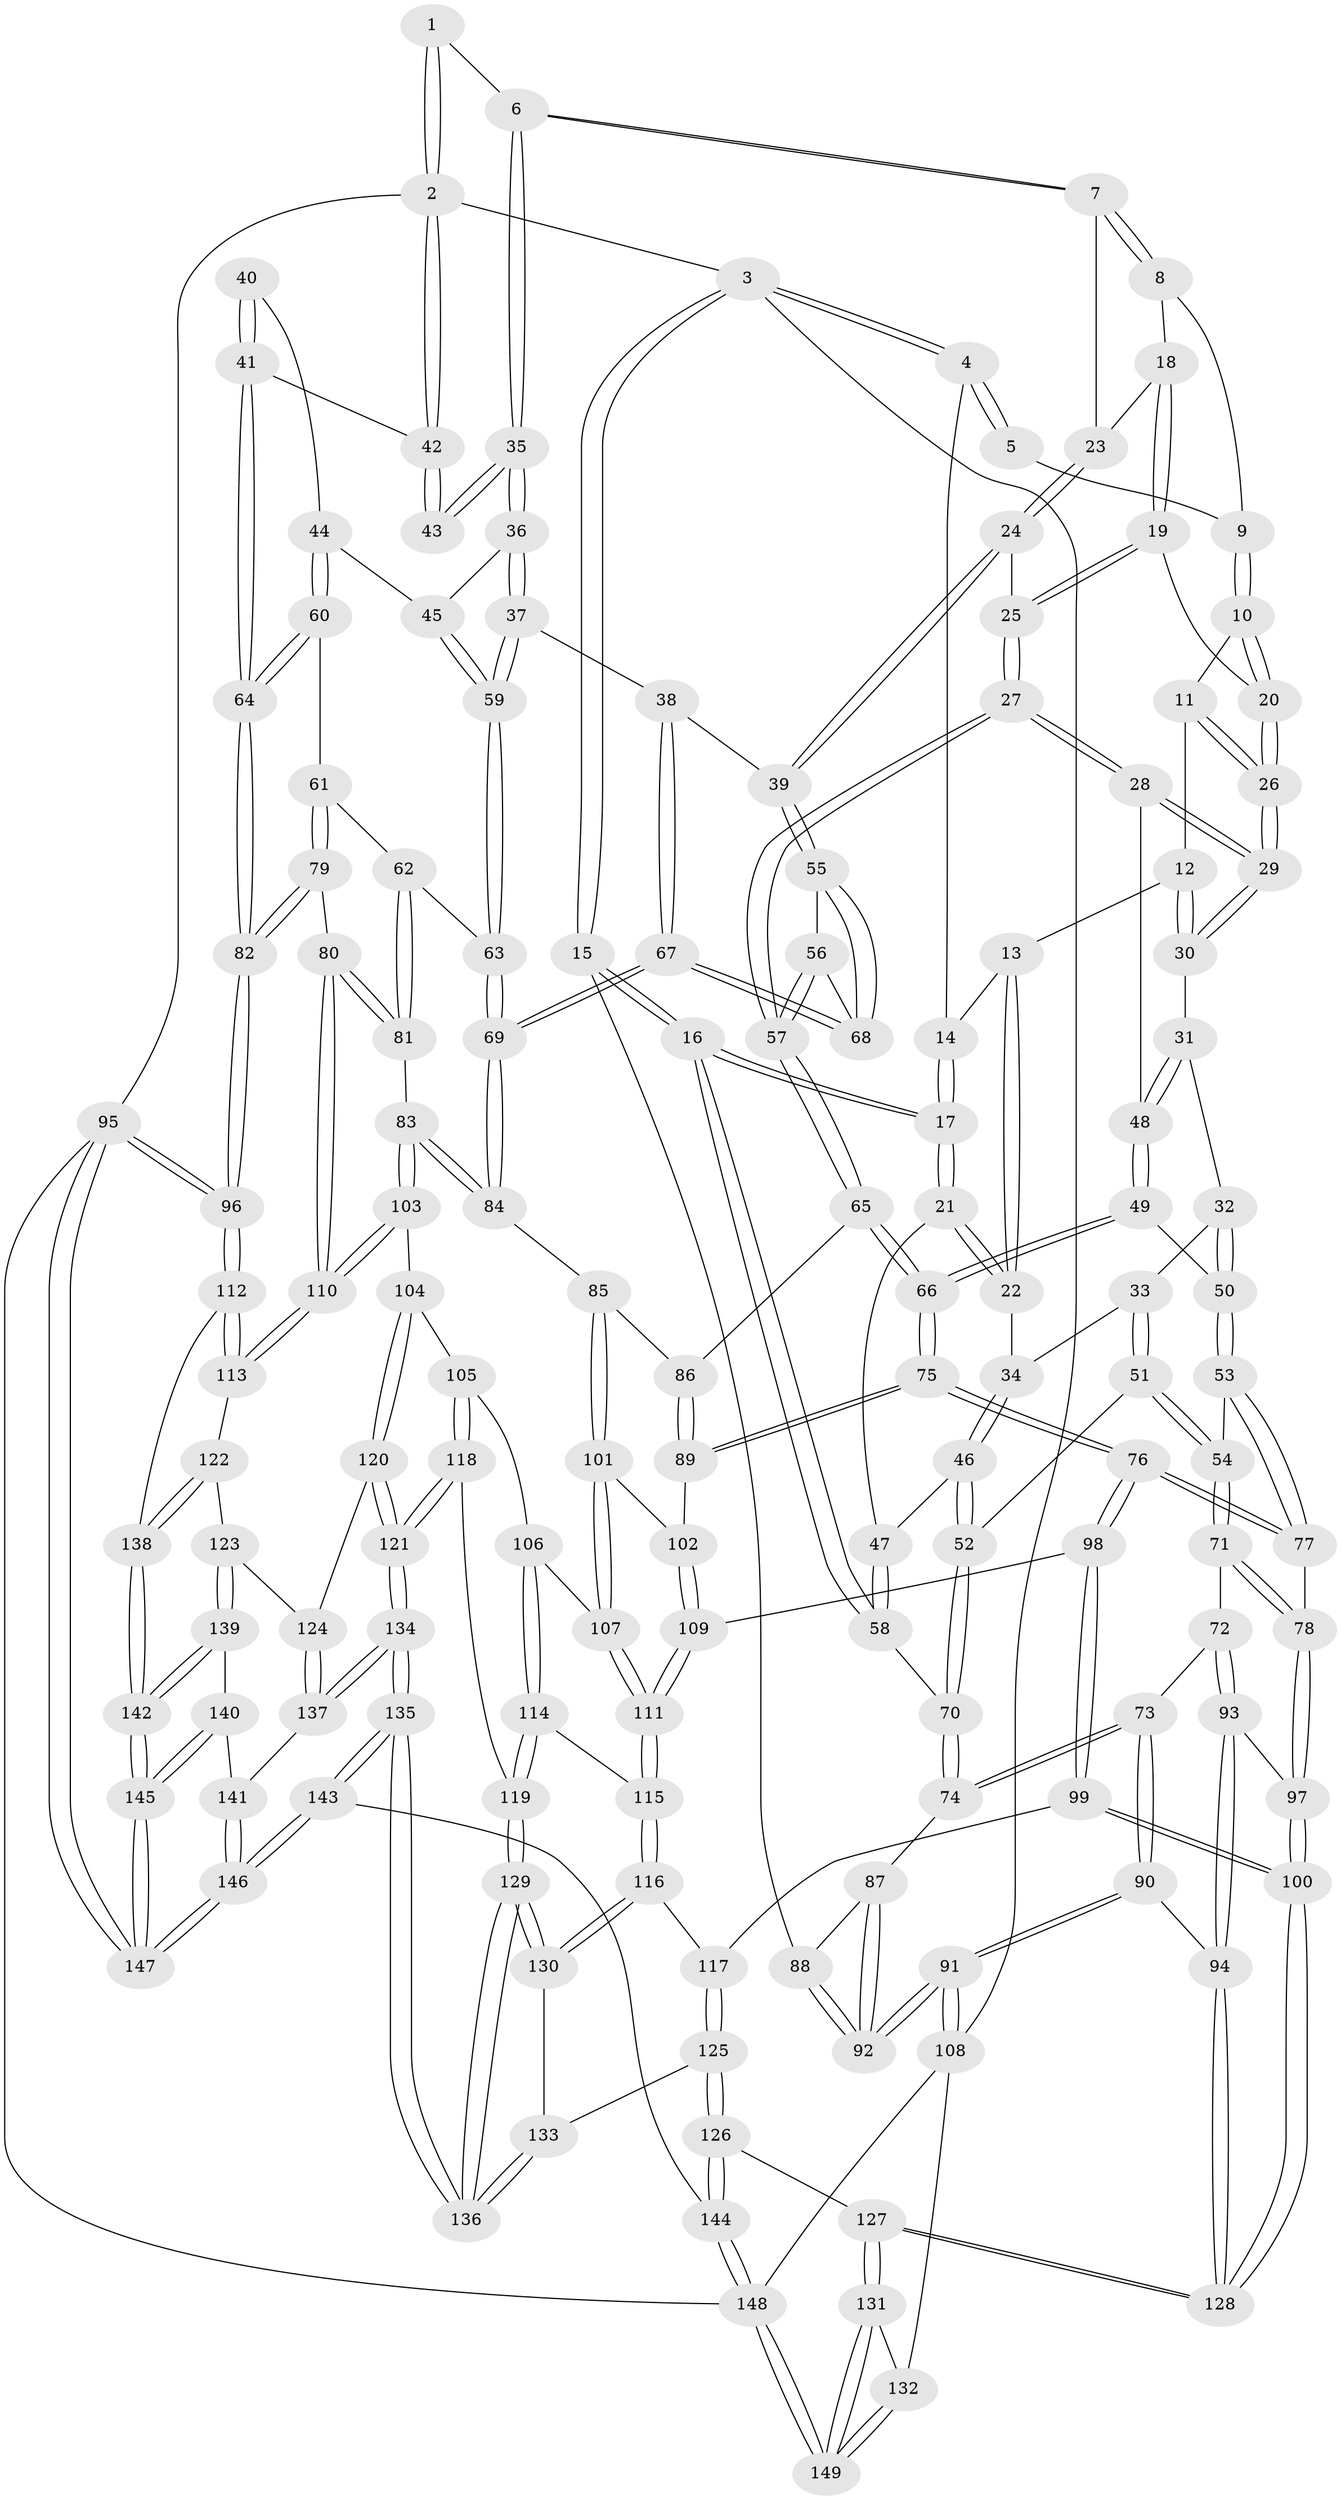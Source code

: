 // coarse degree distribution, {3: 0.3333333333333333, 6: 0.03333333333333333, 4: 0.5333333333333333, 2: 0.03333333333333333, 5: 0.06666666666666667}
// Generated by graph-tools (version 1.1) at 2025/38/03/04/25 23:38:29]
// undirected, 149 vertices, 369 edges
graph export_dot {
  node [color=gray90,style=filled];
  1 [pos="+0.7764470547391659+0"];
  2 [pos="+1+0"];
  3 [pos="+0+0"];
  4 [pos="+0.29749271644862035+0"];
  5 [pos="+0.4052271535806139+0"];
  6 [pos="+0.7625440977057094+0.11904329665083528"];
  7 [pos="+0.73359561947794+0.11816012951868839"];
  8 [pos="+0.521872369767062+0.03831580889120143"];
  9 [pos="+0.41643036156619706+0"];
  10 [pos="+0.40818363898493326+0.14849236671819094"];
  11 [pos="+0.3615555742346992+0.17631812086545287"];
  12 [pos="+0.34192803315486275+0.17878225749407484"];
  13 [pos="+0.2570225688337874+0"];
  14 [pos="+0.27228397037620694+0"];
  15 [pos="+0+0.18392734275965467"];
  16 [pos="+0+0.18548201163036726"];
  17 [pos="+0+0.17837597001549216"];
  18 [pos="+0.5193929364467832+0.12015549992147896"];
  19 [pos="+0.5015036838170467+0.15656905610323438"];
  20 [pos="+0.4699725406338424+0.17546518676252995"];
  21 [pos="+0.009735309603523699+0.18304762099332222"];
  22 [pos="+0.17317864458708426+0.15892072079325256"];
  23 [pos="+0.6066519988978671+0.17573082614160182"];
  24 [pos="+0.5807288570297565+0.24795511696609634"];
  25 [pos="+0.5593417636794391+0.2523151476682436"];
  26 [pos="+0.4440655013504082+0.23522921616810005"];
  27 [pos="+0.5034430135809979+0.3088790702410387"];
  28 [pos="+0.45039361853347326+0.2819199949024905"];
  29 [pos="+0.4436794287519389+0.25904891899610316"];
  30 [pos="+0.32078296865729433+0.22263533653153939"];
  31 [pos="+0.31510790789180243+0.2288627546230148"];
  32 [pos="+0.29389806082305164+0.23792377362729403"];
  33 [pos="+0.28711855087060767+0.2385208403901967"];
  34 [pos="+0.19537430388943208+0.19847150794298013"];
  35 [pos="+0.7800179599998579+0.14340485703683833"];
  36 [pos="+0.7805398906991485+0.19729760109633054"];
  37 [pos="+0.6906161059945236+0.28417382046517875"];
  38 [pos="+0.685183520518469+0.2871552663163152"];
  39 [pos="+0.6721005196620917+0.29004240506747286"];
  40 [pos="+0.9875117277316711+0.2032848658557635"];
  41 [pos="+1+0.2744179967635035"];
  42 [pos="+1+0"];
  43 [pos="+0.885993928248328+0.12272420184449308"];
  44 [pos="+0.8589592858862518+0.27591161541537484"];
  45 [pos="+0.8292219565167056+0.25773641997142505"];
  46 [pos="+0.16789623762853917+0.3105676921942821"];
  47 [pos="+0.12323922340587891+0.2977013180738598"];
  48 [pos="+0.38764779646188274+0.31787659257360024"];
  49 [pos="+0.34580748924556903+0.38904074357605206"];
  50 [pos="+0.3358122178394431+0.3899047072818824"];
  51 [pos="+0.2208325329351684+0.3758489878721323"];
  52 [pos="+0.1954578647460715+0.37144245242701474"];
  53 [pos="+0.31509748473301397+0.39685243894661354"];
  54 [pos="+0.22160346537581224+0.3762950319081068"];
  55 [pos="+0.6544645478432972+0.31242071677310773"];
  56 [pos="+0.5633501911902739+0.3966717871611914"];
  57 [pos="+0.5294613885895412+0.40161638934430016"];
  58 [pos="+0.045361310592176685+0.34959341404557476"];
  59 [pos="+0.7772033837304277+0.4091237456557335"];
  60 [pos="+0.9233885961881179+0.3434180875903118"];
  61 [pos="+0.8548638165552404+0.42897157322489887"];
  62 [pos="+0.8234521441622111+0.43044712691734216"];
  63 [pos="+0.7776801203099346+0.4240585588106219"];
  64 [pos="+1+0.3906717403270108"];
  65 [pos="+0.521075343363225+0.4145912203027586"];
  66 [pos="+0.44718579141960935+0.45614163681437814"];
  67 [pos="+0.7071300418621954+0.46563036457395107"];
  68 [pos="+0.6654830240672832+0.4393756546640474"];
  69 [pos="+0.7132331141226216+0.4723258539470553"];
  70 [pos="+0.1135069533739575+0.42921555966805314"];
  71 [pos="+0.22952652901808115+0.5271566569416114"];
  72 [pos="+0.12170662432800099+0.4970192850284696"];
  73 [pos="+0.11070752978880018+0.4799045419461742"];
  74 [pos="+0.10255357929664759+0.4583648226552309"];
  75 [pos="+0.42715883754926476+0.5479310551714648"];
  76 [pos="+0.40726817708329033+0.5772515486216322"];
  77 [pos="+0.2970243463494166+0.5067213204530023"];
  78 [pos="+0.23545455865091644+0.5325192913957072"];
  79 [pos="+0.9069897967983719+0.5104227722219312"];
  80 [pos="+0.8733238063793081+0.5618589571540004"];
  81 [pos="+0.8248684841075647+0.4959040681270083"];
  82 [pos="+1+0.43917558347326596"];
  83 [pos="+0.7280881961041287+0.5363229659974231"];
  84 [pos="+0.7095227627532583+0.5056587664662352"];
  85 [pos="+0.6933684629333894+0.510919138393688"];
  86 [pos="+0.5668369590736889+0.4930015811736383"];
  87 [pos="+0.087533344357993+0.46024165441321835"];
  88 [pos="+0+0.3453725263245698"];
  89 [pos="+0.5615558532993284+0.563085555949158"];
  90 [pos="+0+0.6570073020003352"];
  91 [pos="+0+0.6841248771821208"];
  92 [pos="+0+0.631851750634048"];
  93 [pos="+0.11711601840619061+0.5968305796127642"];
  94 [pos="+0.030509380712664985+0.6533807504914928"];
  95 [pos="+1+1"];
  96 [pos="+1+0.7059594805458139"];
  97 [pos="+0.23136024589359572+0.6382299389977406"];
  98 [pos="+0.40704271786967827+0.5787936071454689"];
  99 [pos="+0.39787468825660693+0.6015141854781791"];
  100 [pos="+0.2441157244433127+0.6594580920672188"];
  101 [pos="+0.5987989714817903+0.5796012915204424"];
  102 [pos="+0.5636585797892026+0.5656836994581269"];
  103 [pos="+0.7596385352972792+0.598226311957951"];
  104 [pos="+0.7567968587642455+0.6014926015412476"];
  105 [pos="+0.681735332258027+0.6418803672943065"];
  106 [pos="+0.6397766912662574+0.6382287970461563"];
  107 [pos="+0.6131940467728064+0.620731982201919"];
  108 [pos="+0+0.7990284120718837"];
  109 [pos="+0.530419275728675+0.630446318323917"];
  110 [pos="+0.8486937411219049+0.6148519943082358"];
  111 [pos="+0.5452971809724291+0.6739338356266779"];
  112 [pos="+1+0.7155875677919189"];
  113 [pos="+0.9179559847718332+0.7005947469182223"];
  114 [pos="+0.604651412183693+0.7126950588281763"];
  115 [pos="+0.540158674841673+0.6987371065581816"];
  116 [pos="+0.487693398609984+0.7402178852533206"];
  117 [pos="+0.4067774903945063+0.6274661228078973"];
  118 [pos="+0.6635409327169794+0.7636051052782341"];
  119 [pos="+0.6614133083754702+0.7631571460185401"];
  120 [pos="+0.7345357783060221+0.7716140555209636"];
  121 [pos="+0.6840338831018262+0.7782943414831106"];
  122 [pos="+0.8487308364631937+0.7786839125417959"];
  123 [pos="+0.8426880396274573+0.7831834655294744"];
  124 [pos="+0.7561094711880272+0.7795363318164585"];
  125 [pos="+0.3268397368346494+0.8034932802997758"];
  126 [pos="+0.29267184269344815+0.8108148328460536"];
  127 [pos="+0.226845772348631+0.8091517792969609"];
  128 [pos="+0.22258805027519338+0.7870610799293462"];
  129 [pos="+0.5153352467328175+0.8240396115229552"];
  130 [pos="+0.4815707056818386+0.773187502980342"];
  131 [pos="+0.2236933495589565+0.8138565832186859"];
  132 [pos="+0+0.8530753386596491"];
  133 [pos="+0.33641397908327164+0.8038214771288867"];
  134 [pos="+0.6529557121705005+0.9137365728112076"];
  135 [pos="+0.5575658581637806+1"];
  136 [pos="+0.5494915678364712+1"];
  137 [pos="+0.7490669620197962+0.883327965002795"];
  138 [pos="+0.9364166976343566+0.8743892088490846"];
  139 [pos="+0.8419327728428692+0.7939109106954596"];
  140 [pos="+0.802235731057039+0.8802799246443076"];
  141 [pos="+0.7681342423411187+0.8908501753717338"];
  142 [pos="+0.9074992603771903+0.9879829319140453"];
  143 [pos="+0.5490652016032087+1"];
  144 [pos="+0.544751192438353+1"];
  145 [pos="+0.9081056525490948+1"];
  146 [pos="+0.8123160851250242+1"];
  147 [pos="+0.9672031769196686+1"];
  148 [pos="+0.23939761315021027+1"];
  149 [pos="+0.21490158194452416+1"];
  1 -- 2;
  1 -- 2;
  1 -- 6;
  2 -- 3;
  2 -- 42;
  2 -- 42;
  2 -- 95;
  3 -- 4;
  3 -- 4;
  3 -- 15;
  3 -- 15;
  3 -- 108;
  4 -- 5;
  4 -- 5;
  4 -- 14;
  5 -- 9;
  6 -- 7;
  6 -- 7;
  6 -- 35;
  6 -- 35;
  7 -- 8;
  7 -- 8;
  7 -- 23;
  8 -- 9;
  8 -- 18;
  9 -- 10;
  9 -- 10;
  10 -- 11;
  10 -- 20;
  10 -- 20;
  11 -- 12;
  11 -- 26;
  11 -- 26;
  12 -- 13;
  12 -- 30;
  12 -- 30;
  13 -- 14;
  13 -- 22;
  13 -- 22;
  14 -- 17;
  14 -- 17;
  15 -- 16;
  15 -- 16;
  15 -- 88;
  16 -- 17;
  16 -- 17;
  16 -- 58;
  16 -- 58;
  17 -- 21;
  17 -- 21;
  18 -- 19;
  18 -- 19;
  18 -- 23;
  19 -- 20;
  19 -- 25;
  19 -- 25;
  20 -- 26;
  20 -- 26;
  21 -- 22;
  21 -- 22;
  21 -- 47;
  22 -- 34;
  23 -- 24;
  23 -- 24;
  24 -- 25;
  24 -- 39;
  24 -- 39;
  25 -- 27;
  25 -- 27;
  26 -- 29;
  26 -- 29;
  27 -- 28;
  27 -- 28;
  27 -- 57;
  27 -- 57;
  28 -- 29;
  28 -- 29;
  28 -- 48;
  29 -- 30;
  29 -- 30;
  30 -- 31;
  31 -- 32;
  31 -- 48;
  31 -- 48;
  32 -- 33;
  32 -- 50;
  32 -- 50;
  33 -- 34;
  33 -- 51;
  33 -- 51;
  34 -- 46;
  34 -- 46;
  35 -- 36;
  35 -- 36;
  35 -- 43;
  35 -- 43;
  36 -- 37;
  36 -- 37;
  36 -- 45;
  37 -- 38;
  37 -- 59;
  37 -- 59;
  38 -- 39;
  38 -- 67;
  38 -- 67;
  39 -- 55;
  39 -- 55;
  40 -- 41;
  40 -- 41;
  40 -- 44;
  41 -- 42;
  41 -- 64;
  41 -- 64;
  42 -- 43;
  42 -- 43;
  44 -- 45;
  44 -- 60;
  44 -- 60;
  45 -- 59;
  45 -- 59;
  46 -- 47;
  46 -- 52;
  46 -- 52;
  47 -- 58;
  47 -- 58;
  48 -- 49;
  48 -- 49;
  49 -- 50;
  49 -- 66;
  49 -- 66;
  50 -- 53;
  50 -- 53;
  51 -- 52;
  51 -- 54;
  51 -- 54;
  52 -- 70;
  52 -- 70;
  53 -- 54;
  53 -- 77;
  53 -- 77;
  54 -- 71;
  54 -- 71;
  55 -- 56;
  55 -- 68;
  55 -- 68;
  56 -- 57;
  56 -- 57;
  56 -- 68;
  57 -- 65;
  57 -- 65;
  58 -- 70;
  59 -- 63;
  59 -- 63;
  60 -- 61;
  60 -- 64;
  60 -- 64;
  61 -- 62;
  61 -- 79;
  61 -- 79;
  62 -- 63;
  62 -- 81;
  62 -- 81;
  63 -- 69;
  63 -- 69;
  64 -- 82;
  64 -- 82;
  65 -- 66;
  65 -- 66;
  65 -- 86;
  66 -- 75;
  66 -- 75;
  67 -- 68;
  67 -- 68;
  67 -- 69;
  67 -- 69;
  69 -- 84;
  69 -- 84;
  70 -- 74;
  70 -- 74;
  71 -- 72;
  71 -- 78;
  71 -- 78;
  72 -- 73;
  72 -- 93;
  72 -- 93;
  73 -- 74;
  73 -- 74;
  73 -- 90;
  73 -- 90;
  74 -- 87;
  75 -- 76;
  75 -- 76;
  75 -- 89;
  75 -- 89;
  76 -- 77;
  76 -- 77;
  76 -- 98;
  76 -- 98;
  77 -- 78;
  78 -- 97;
  78 -- 97;
  79 -- 80;
  79 -- 82;
  79 -- 82;
  80 -- 81;
  80 -- 81;
  80 -- 110;
  80 -- 110;
  81 -- 83;
  82 -- 96;
  82 -- 96;
  83 -- 84;
  83 -- 84;
  83 -- 103;
  83 -- 103;
  84 -- 85;
  85 -- 86;
  85 -- 101;
  85 -- 101;
  86 -- 89;
  86 -- 89;
  87 -- 88;
  87 -- 92;
  87 -- 92;
  88 -- 92;
  88 -- 92;
  89 -- 102;
  90 -- 91;
  90 -- 91;
  90 -- 94;
  91 -- 92;
  91 -- 92;
  91 -- 108;
  91 -- 108;
  93 -- 94;
  93 -- 94;
  93 -- 97;
  94 -- 128;
  94 -- 128;
  95 -- 96;
  95 -- 96;
  95 -- 147;
  95 -- 147;
  95 -- 148;
  96 -- 112;
  96 -- 112;
  97 -- 100;
  97 -- 100;
  98 -- 99;
  98 -- 99;
  98 -- 109;
  99 -- 100;
  99 -- 100;
  99 -- 117;
  100 -- 128;
  100 -- 128;
  101 -- 102;
  101 -- 107;
  101 -- 107;
  102 -- 109;
  102 -- 109;
  103 -- 104;
  103 -- 110;
  103 -- 110;
  104 -- 105;
  104 -- 120;
  104 -- 120;
  105 -- 106;
  105 -- 118;
  105 -- 118;
  106 -- 107;
  106 -- 114;
  106 -- 114;
  107 -- 111;
  107 -- 111;
  108 -- 132;
  108 -- 148;
  109 -- 111;
  109 -- 111;
  110 -- 113;
  110 -- 113;
  111 -- 115;
  111 -- 115;
  112 -- 113;
  112 -- 113;
  112 -- 138;
  113 -- 122;
  114 -- 115;
  114 -- 119;
  114 -- 119;
  115 -- 116;
  115 -- 116;
  116 -- 117;
  116 -- 130;
  116 -- 130;
  117 -- 125;
  117 -- 125;
  118 -- 119;
  118 -- 121;
  118 -- 121;
  119 -- 129;
  119 -- 129;
  120 -- 121;
  120 -- 121;
  120 -- 124;
  121 -- 134;
  121 -- 134;
  122 -- 123;
  122 -- 138;
  122 -- 138;
  123 -- 124;
  123 -- 139;
  123 -- 139;
  124 -- 137;
  124 -- 137;
  125 -- 126;
  125 -- 126;
  125 -- 133;
  126 -- 127;
  126 -- 144;
  126 -- 144;
  127 -- 128;
  127 -- 128;
  127 -- 131;
  127 -- 131;
  129 -- 130;
  129 -- 130;
  129 -- 136;
  129 -- 136;
  130 -- 133;
  131 -- 132;
  131 -- 149;
  131 -- 149;
  132 -- 149;
  132 -- 149;
  133 -- 136;
  133 -- 136;
  134 -- 135;
  134 -- 135;
  134 -- 137;
  134 -- 137;
  135 -- 136;
  135 -- 136;
  135 -- 143;
  135 -- 143;
  137 -- 141;
  138 -- 142;
  138 -- 142;
  139 -- 140;
  139 -- 142;
  139 -- 142;
  140 -- 141;
  140 -- 145;
  140 -- 145;
  141 -- 146;
  141 -- 146;
  142 -- 145;
  142 -- 145;
  143 -- 144;
  143 -- 146;
  143 -- 146;
  144 -- 148;
  144 -- 148;
  145 -- 147;
  145 -- 147;
  146 -- 147;
  146 -- 147;
  148 -- 149;
  148 -- 149;
}
